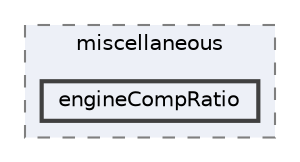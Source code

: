 digraph "applications/utilities/postProcessing/miscellaneous/engineCompRatio"
{
 // LATEX_PDF_SIZE
  bgcolor="transparent";
  edge [fontname=Helvetica,fontsize=10,labelfontname=Helvetica,labelfontsize=10];
  node [fontname=Helvetica,fontsize=10,shape=box,height=0.2,width=0.4];
  compound=true
  subgraph clusterdir_2e3c7ef0b2b6965fe976cda0e513e145 {
    graph [ bgcolor="#edf0f7", pencolor="grey50", label="miscellaneous", fontname=Helvetica,fontsize=10 style="filled,dashed", URL="dir_2e3c7ef0b2b6965fe976cda0e513e145.html",tooltip=""]
  dir_6f2adf64afcfd03a172d76cc350ab40e [label="engineCompRatio", fillcolor="#edf0f7", color="grey25", style="filled,bold", URL="dir_6f2adf64afcfd03a172d76cc350ab40e.html",tooltip=""];
  }
}
